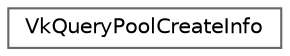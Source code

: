 digraph "类继承关系图"
{
 // LATEX_PDF_SIZE
  bgcolor="transparent";
  edge [fontname=Helvetica,fontsize=10,labelfontname=Helvetica,labelfontsize=10];
  node [fontname=Helvetica,fontsize=10,shape=box,height=0.2,width=0.4];
  rankdir="LR";
  Node0 [id="Node000000",label="VkQueryPoolCreateInfo",height=0.2,width=0.4,color="grey40", fillcolor="white", style="filled",URL="$struct_vk_query_pool_create_info.html",tooltip=" "];
}
